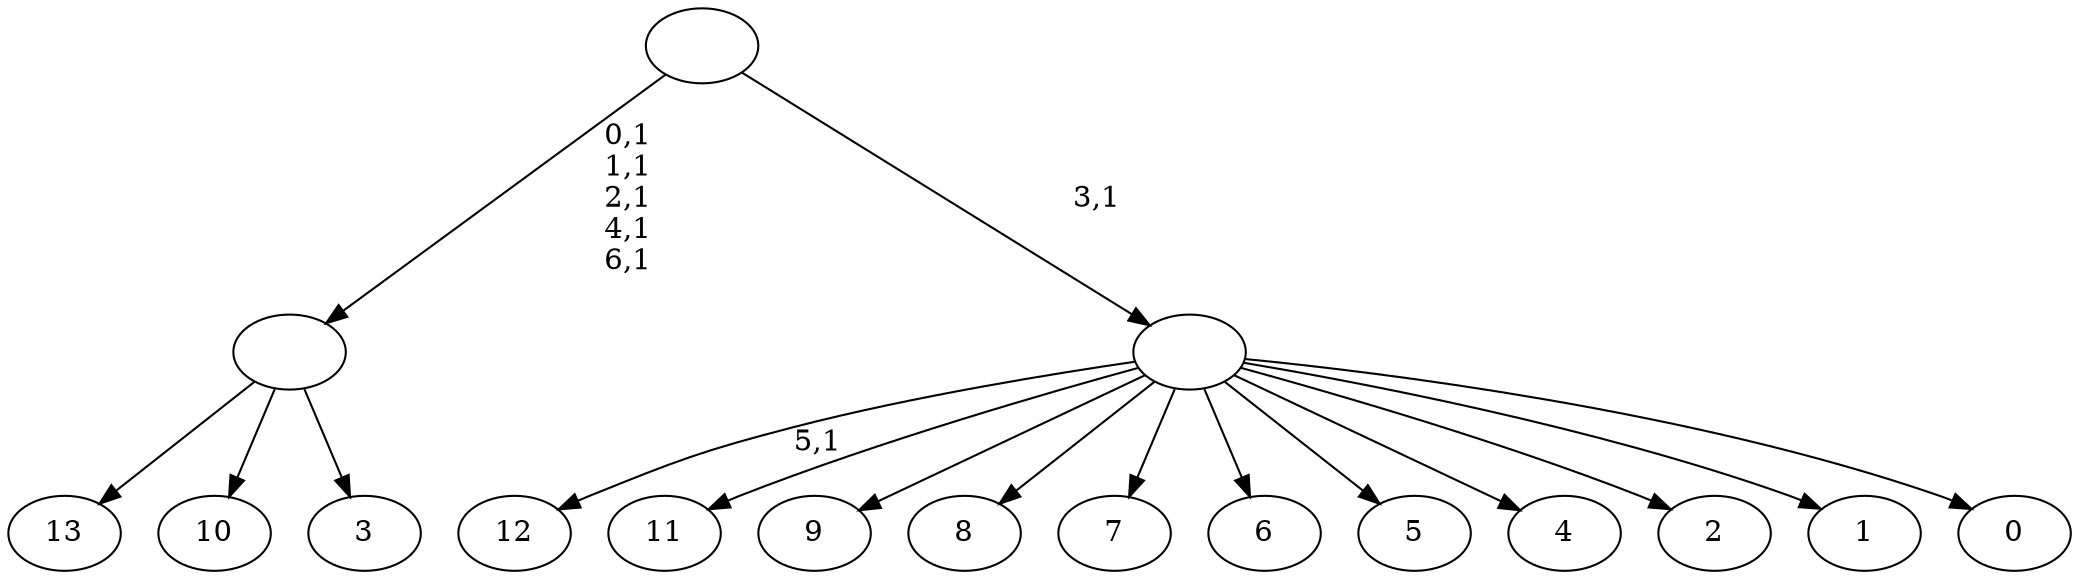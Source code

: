 digraph T {
	21 [label="13"]
	20 [label="12"]
	18 [label="11"]
	17 [label="10"]
	16 [label="9"]
	15 [label="8"]
	14 [label="7"]
	13 [label="6"]
	12 [label="5"]
	11 [label="4"]
	10 [label="3"]
	9 [label=""]
	4 [label="2"]
	3 [label="1"]
	2 [label="0"]
	1 [label=""]
	0 [label=""]
	9 -> 21 [label=""]
	9 -> 17 [label=""]
	9 -> 10 [label=""]
	1 -> 20 [label="5,1"]
	1 -> 18 [label=""]
	1 -> 16 [label=""]
	1 -> 15 [label=""]
	1 -> 14 [label=""]
	1 -> 13 [label=""]
	1 -> 12 [label=""]
	1 -> 11 [label=""]
	1 -> 4 [label=""]
	1 -> 3 [label=""]
	1 -> 2 [label=""]
	0 -> 9 [label="0,1\n1,1\n2,1\n4,1\n6,1"]
	0 -> 1 [label="3,1"]
}
